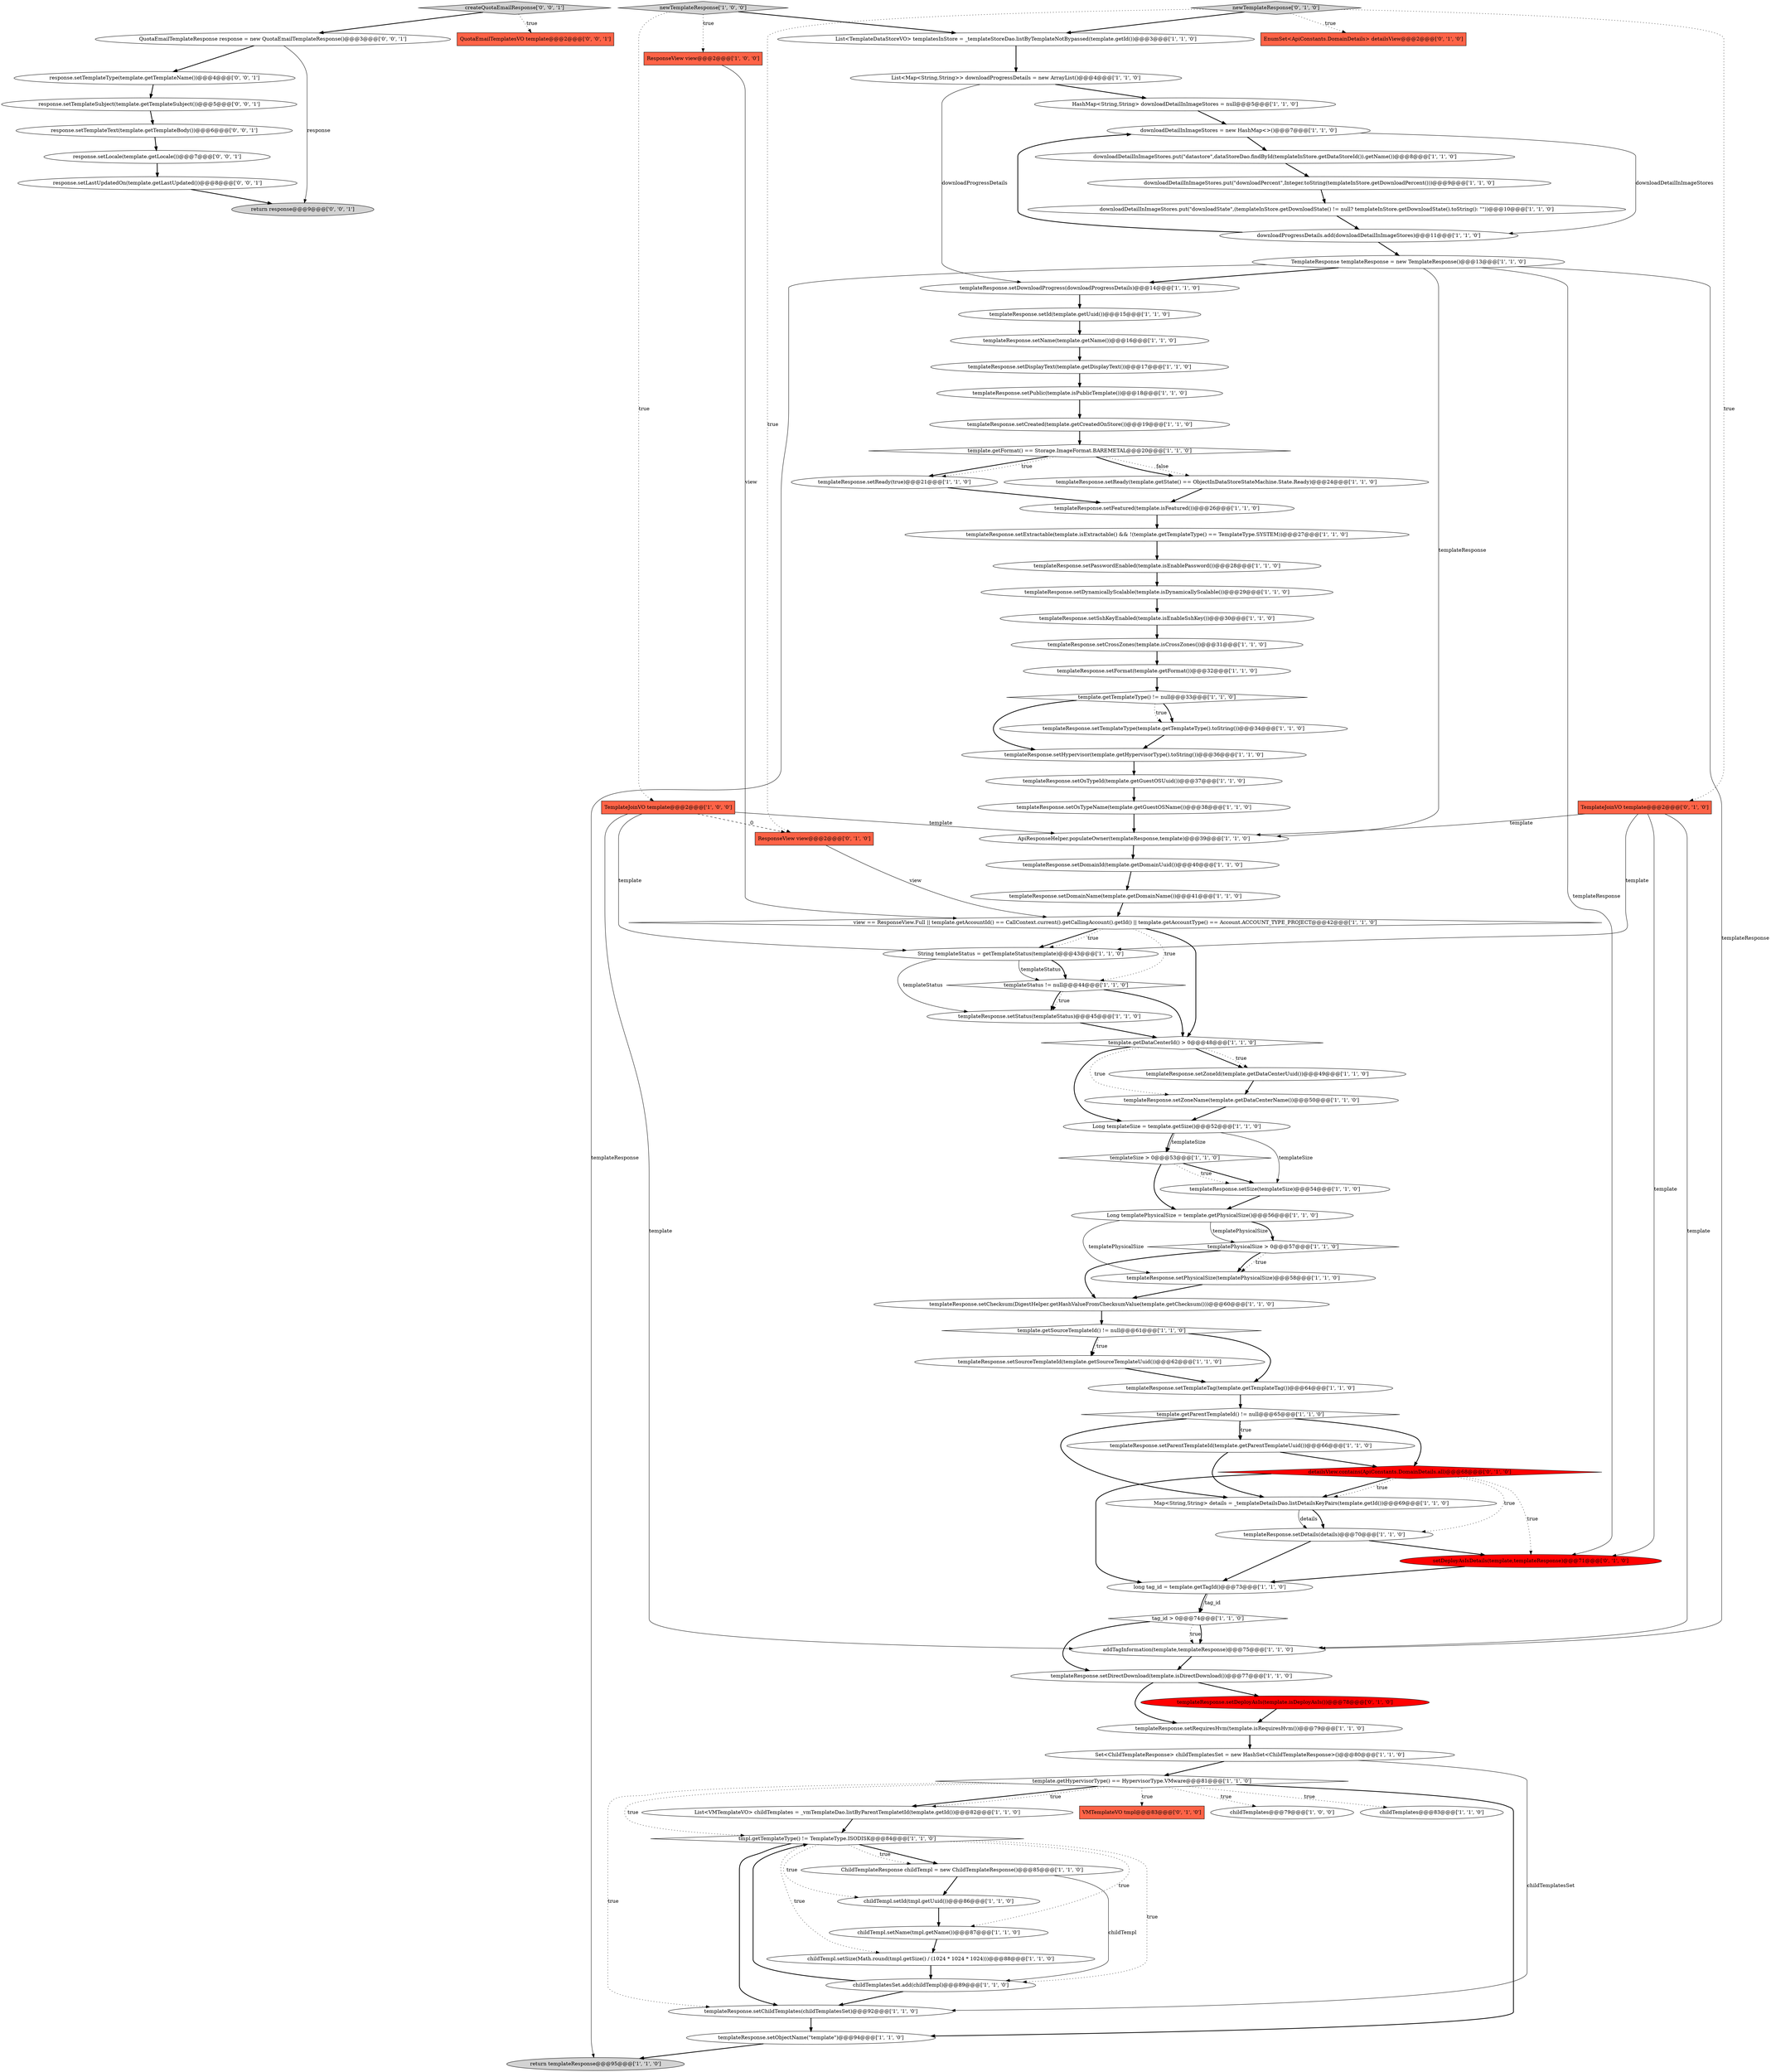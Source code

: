 digraph {
92 [style = filled, label = "response.setTemplateSubject(template.getTemplateSubject())@@@5@@@['0', '0', '1']", fillcolor = white, shape = ellipse image = "AAA0AAABBB3BBB"];
43 [style = filled, label = "templateResponse.setTemplateType(template.getTemplateType().toString())@@@34@@@['1', '1', '0']", fillcolor = white, shape = ellipse image = "AAA0AAABBB1BBB"];
3 [style = filled, label = "templateResponse.setSshKeyEnabled(template.isEnableSshKey())@@@30@@@['1', '1', '0']", fillcolor = white, shape = ellipse image = "AAA0AAABBB1BBB"];
17 [style = filled, label = "ApiResponseHelper.populateOwner(templateResponse,template)@@@39@@@['1', '1', '0']", fillcolor = white, shape = ellipse image = "AAA0AAABBB1BBB"];
62 [style = filled, label = "templateSize > 0@@@53@@@['1', '1', '0']", fillcolor = white, shape = diamond image = "AAA0AAABBB1BBB"];
14 [style = filled, label = "ChildTemplateResponse childTempl = new ChildTemplateResponse()@@@85@@@['1', '1', '0']", fillcolor = white, shape = ellipse image = "AAA0AAABBB1BBB"];
54 [style = filled, label = "templateResponse.setZoneName(template.getDataCenterName())@@@50@@@['1', '1', '0']", fillcolor = white, shape = ellipse image = "AAA0AAABBB1BBB"];
59 [style = filled, label = "templateStatus != null@@@44@@@['1', '1', '0']", fillcolor = white, shape = diamond image = "AAA0AAABBB1BBB"];
31 [style = filled, label = "downloadProgressDetails.add(downloadDetailInImageStores)@@@11@@@['1', '1', '0']", fillcolor = white, shape = ellipse image = "AAA0AAABBB1BBB"];
21 [style = filled, label = "childTemplates@@@79@@@['1', '0', '0']", fillcolor = white, shape = ellipse image = "AAA0AAABBB1BBB"];
56 [style = filled, label = "templateResponse.setPhysicalSize(templatePhysicalSize)@@@58@@@['1', '1', '0']", fillcolor = white, shape = ellipse image = "AAA0AAABBB1BBB"];
19 [style = filled, label = "templateResponse.setReady(template.getState() == ObjectInDataStoreStateMachine.State.Ready)@@@24@@@['1', '1', '0']", fillcolor = white, shape = ellipse image = "AAA0AAABBB1BBB"];
4 [style = filled, label = "templateResponse.setDomainId(template.getDomainUuid())@@@40@@@['1', '1', '0']", fillcolor = white, shape = ellipse image = "AAA0AAABBB1BBB"];
60 [style = filled, label = "List<TemplateDataStoreVO> templatesInStore = _templateStoreDao.listByTemplateNotBypassed(template.getId())@@@3@@@['1', '1', '0']", fillcolor = white, shape = ellipse image = "AAA0AAABBB1BBB"];
89 [style = filled, label = "response.setLocale(template.getLocale())@@@7@@@['0', '0', '1']", fillcolor = white, shape = ellipse image = "AAA0AAABBB3BBB"];
37 [style = filled, label = "templateResponse.setFormat(template.getFormat())@@@32@@@['1', '1', '0']", fillcolor = white, shape = ellipse image = "AAA0AAABBB1BBB"];
58 [style = filled, label = "templateResponse.setHypervisor(template.getHypervisorType().toString())@@@36@@@['1', '1', '0']", fillcolor = white, shape = ellipse image = "AAA0AAABBB1BBB"];
63 [style = filled, label = "return templateResponse@@@95@@@['1', '1', '0']", fillcolor = lightgray, shape = ellipse image = "AAA0AAABBB1BBB"];
68 [style = filled, label = "templateResponse.setDownloadProgress(downloadProgressDetails)@@@14@@@['1', '1', '0']", fillcolor = white, shape = ellipse image = "AAA0AAABBB1BBB"];
49 [style = filled, label = "tag_id > 0@@@74@@@['1', '1', '0']", fillcolor = white, shape = diamond image = "AAA0AAABBB1BBB"];
0 [style = filled, label = "ResponseView view@@@2@@@['1', '0', '0']", fillcolor = tomato, shape = box image = "AAA0AAABBB1BBB"];
9 [style = filled, label = "view == ResponseView.Full || template.getAccountId() == CallContext.current().getCallingAccount().getId() || template.getAccountType() == Account.ACCOUNT_TYPE_PROJECT@@@42@@@['1', '1', '0']", fillcolor = white, shape = diamond image = "AAA0AAABBB1BBB"];
74 [style = filled, label = "TemplateResponse templateResponse = new TemplateResponse()@@@13@@@['1', '1', '0']", fillcolor = white, shape = ellipse image = "AAA0AAABBB1BBB"];
34 [style = filled, label = "childTemplates@@@83@@@['1', '1', '0']", fillcolor = white, shape = ellipse image = "AAA0AAABBB1BBB"];
11 [style = filled, label = "template.getDataCenterId() > 0@@@48@@@['1', '1', '0']", fillcolor = white, shape = diamond image = "AAA0AAABBB1BBB"];
39 [style = filled, label = "templateResponse.setTemplateTag(template.getTemplateTag())@@@64@@@['1', '1', '0']", fillcolor = white, shape = ellipse image = "AAA0AAABBB1BBB"];
67 [style = filled, label = "Set<ChildTemplateResponse> childTemplatesSet = new HashSet<ChildTemplateResponse>()@@@80@@@['1', '1', '0']", fillcolor = white, shape = ellipse image = "AAA0AAABBB1BBB"];
52 [style = filled, label = "template.getHypervisorType() == HypervisorType.VMware@@@81@@@['1', '1', '0']", fillcolor = white, shape = diamond image = "AAA0AAABBB1BBB"];
78 [style = filled, label = "setDeployAsIsDetails(template,templateResponse)@@@71@@@['0', '1', '0']", fillcolor = red, shape = ellipse image = "AAA1AAABBB2BBB"];
66 [style = filled, label = "templateResponse.setName(template.getName())@@@16@@@['1', '1', '0']", fillcolor = white, shape = ellipse image = "AAA0AAABBB1BBB"];
1 [style = filled, label = "templateResponse.setSize(templateSize)@@@54@@@['1', '1', '0']", fillcolor = white, shape = ellipse image = "AAA0AAABBB1BBB"];
47 [style = filled, label = "childTemplatesSet.add(childTempl)@@@89@@@['1', '1', '0']", fillcolor = white, shape = ellipse image = "AAA0AAABBB1BBB"];
25 [style = filled, label = "Long templatePhysicalSize = template.getPhysicalSize()@@@56@@@['1', '1', '0']", fillcolor = white, shape = ellipse image = "AAA0AAABBB1BBB"];
24 [style = filled, label = "downloadDetailInImageStores.put(\"downloadPercent\",Integer.toString(templateInStore.getDownloadPercent()))@@@9@@@['1', '1', '0']", fillcolor = white, shape = ellipse image = "AAA0AAABBB1BBB"];
87 [style = filled, label = "response.setLastUpdatedOn(template.getLastUpdated())@@@8@@@['0', '0', '1']", fillcolor = white, shape = ellipse image = "AAA0AAABBB3BBB"];
45 [style = filled, label = "templateResponse.setId(template.getUuid())@@@15@@@['1', '1', '0']", fillcolor = white, shape = ellipse image = "AAA0AAABBB1BBB"];
35 [style = filled, label = "long tag_id = template.getTagId()@@@73@@@['1', '1', '0']", fillcolor = white, shape = ellipse image = "AAA0AAABBB1BBB"];
8 [style = filled, label = "childTempl.setName(tmpl.getName())@@@87@@@['1', '1', '0']", fillcolor = white, shape = ellipse image = "AAA0AAABBB1BBB"];
48 [style = filled, label = "template.getSourceTemplateId() != null@@@61@@@['1', '1', '0']", fillcolor = white, shape = diamond image = "AAA0AAABBB1BBB"];
5 [style = filled, label = "templatePhysicalSize > 0@@@57@@@['1', '1', '0']", fillcolor = white, shape = diamond image = "AAA0AAABBB1BBB"];
6 [style = filled, label = "template.getTemplateType() != null@@@33@@@['1', '1', '0']", fillcolor = white, shape = diamond image = "AAA0AAABBB1BBB"];
83 [style = filled, label = "ResponseView view@@@2@@@['0', '1', '0']", fillcolor = tomato, shape = box image = "AAA1AAABBB2BBB"];
51 [style = filled, label = "templateResponse.setCrossZones(template.isCrossZones())@@@31@@@['1', '1', '0']", fillcolor = white, shape = ellipse image = "AAA0AAABBB1BBB"];
22 [style = filled, label = "templateResponse.setObjectName(\"template\")@@@94@@@['1', '1', '0']", fillcolor = white, shape = ellipse image = "AAA0AAABBB1BBB"];
42 [style = filled, label = "List<VMTemplateVO> childTemplates = _vmTemplateDao.listByParentTemplatetId(template.getId())@@@82@@@['1', '1', '0']", fillcolor = white, shape = ellipse image = "AAA0AAABBB1BBB"];
82 [style = filled, label = "detailsView.contains(ApiConstants.DomainDetails.all)@@@68@@@['0', '1', '0']", fillcolor = red, shape = diamond image = "AAA1AAABBB2BBB"];
57 [style = filled, label = "templateResponse.setParentTemplateId(template.getParentTemplateUuid())@@@66@@@['1', '1', '0']", fillcolor = white, shape = ellipse image = "AAA0AAABBB1BBB"];
44 [style = filled, label = "templateResponse.setChildTemplates(childTemplatesSet)@@@92@@@['1', '1', '0']", fillcolor = white, shape = ellipse image = "AAA0AAABBB1BBB"];
16 [style = filled, label = "templateResponse.setDisplayText(template.getDisplayText())@@@17@@@['1', '1', '0']", fillcolor = white, shape = ellipse image = "AAA0AAABBB1BBB"];
41 [style = filled, label = "templateResponse.setSourceTemplateId(template.getSourceTemplateUuid())@@@62@@@['1', '1', '0']", fillcolor = white, shape = ellipse image = "AAA0AAABBB1BBB"];
91 [style = filled, label = "response.setTemplateType(template.getTemplateName())@@@4@@@['0', '0', '1']", fillcolor = white, shape = ellipse image = "AAA0AAABBB3BBB"];
55 [style = filled, label = "templateResponse.setDetails(details)@@@70@@@['1', '1', '0']", fillcolor = white, shape = ellipse image = "AAA0AAABBB1BBB"];
65 [style = filled, label = "template.getParentTemplateId() != null@@@65@@@['1', '1', '0']", fillcolor = white, shape = diamond image = "AAA0AAABBB1BBB"];
26 [style = filled, label = "templateResponse.setCreated(template.getCreatedOnStore())@@@19@@@['1', '1', '0']", fillcolor = white, shape = ellipse image = "AAA0AAABBB1BBB"];
7 [style = filled, label = "templateResponse.setChecksum(DigestHelper.getHashValueFromChecksumValue(template.getChecksum()))@@@60@@@['1', '1', '0']", fillcolor = white, shape = ellipse image = "AAA0AAABBB1BBB"];
71 [style = filled, label = "tmpl.getTemplateType() != TemplateType.ISODISK@@@84@@@['1', '1', '0']", fillcolor = white, shape = diamond image = "AAA0AAABBB1BBB"];
84 [style = filled, label = "createQuotaEmailResponse['0', '0', '1']", fillcolor = lightgray, shape = diamond image = "AAA0AAABBB3BBB"];
28 [style = filled, label = "templateResponse.setDirectDownload(template.isDirectDownload())@@@77@@@['1', '1', '0']", fillcolor = white, shape = ellipse image = "AAA0AAABBB1BBB"];
79 [style = filled, label = "newTemplateResponse['0', '1', '0']", fillcolor = lightgray, shape = diamond image = "AAA0AAABBB2BBB"];
15 [style = filled, label = "downloadDetailInImageStores.put(\"datastore\",dataStoreDao.findById(templateInStore.getDataStoreId()).getName())@@@8@@@['1', '1', '0']", fillcolor = white, shape = ellipse image = "AAA0AAABBB1BBB"];
20 [style = filled, label = "Long templateSize = template.getSize()@@@52@@@['1', '1', '0']", fillcolor = white, shape = ellipse image = "AAA0AAABBB1BBB"];
50 [style = filled, label = "templateResponse.setDynamicallyScalable(template.isDynamicallyScalable())@@@29@@@['1', '1', '0']", fillcolor = white, shape = ellipse image = "AAA0AAABBB1BBB"];
12 [style = filled, label = "templateResponse.setPasswordEnabled(template.isEnablePassword())@@@28@@@['1', '1', '0']", fillcolor = white, shape = ellipse image = "AAA0AAABBB1BBB"];
18 [style = filled, label = "childTempl.setSize(Math.round(tmpl.getSize() / (1024 * 1024 * 1024)))@@@88@@@['1', '1', '0']", fillcolor = white, shape = ellipse image = "AAA0AAABBB1BBB"];
36 [style = filled, label = "downloadDetailInImageStores.put(\"downloadState\",(templateInStore.getDownloadState() != null? templateInStore.getDownloadState().toString(): \"\"))@@@10@@@['1', '1', '0']", fillcolor = white, shape = ellipse image = "AAA0AAABBB1BBB"];
73 [style = filled, label = "templateResponse.setDomainName(template.getDomainName())@@@41@@@['1', '1', '0']", fillcolor = white, shape = ellipse image = "AAA0AAABBB1BBB"];
76 [style = filled, label = "templateResponse.setDeployAsIs(template.isDeployAsIs())@@@78@@@['0', '1', '0']", fillcolor = red, shape = ellipse image = "AAA1AAABBB2BBB"];
27 [style = filled, label = "templateResponse.setStatus(templateStatus)@@@45@@@['1', '1', '0']", fillcolor = white, shape = ellipse image = "AAA0AAABBB1BBB"];
85 [style = filled, label = "response.setTemplateText(template.getTemplateBody())@@@6@@@['0', '0', '1']", fillcolor = white, shape = ellipse image = "AAA0AAABBB3BBB"];
23 [style = filled, label = "templateResponse.setPublic(template.isPublicTemplate())@@@18@@@['1', '1', '0']", fillcolor = white, shape = ellipse image = "AAA0AAABBB1BBB"];
32 [style = filled, label = "downloadDetailInImageStores = new HashMap<>()@@@7@@@['1', '1', '0']", fillcolor = white, shape = ellipse image = "AAA0AAABBB1BBB"];
90 [style = filled, label = "QuotaEmailTemplateResponse response = new QuotaEmailTemplateResponse()@@@3@@@['0', '0', '1']", fillcolor = white, shape = ellipse image = "AAA0AAABBB3BBB"];
75 [style = filled, label = "Map<String,String> details = _templateDetailsDao.listDetailsKeyPairs(template.getId())@@@69@@@['1', '1', '0']", fillcolor = white, shape = ellipse image = "AAA0AAABBB1BBB"];
86 [style = filled, label = "return response@@@9@@@['0', '0', '1']", fillcolor = lightgray, shape = ellipse image = "AAA0AAABBB3BBB"];
64 [style = filled, label = "templateResponse.setExtractable(template.isExtractable() && !(template.getTemplateType() == TemplateType.SYSTEM))@@@27@@@['1', '1', '0']", fillcolor = white, shape = ellipse image = "AAA0AAABBB1BBB"];
2 [style = filled, label = "template.getFormat() == Storage.ImageFormat.BAREMETAL@@@20@@@['1', '1', '0']", fillcolor = white, shape = diamond image = "AAA0AAABBB1BBB"];
38 [style = filled, label = "templateResponse.setOsTypeId(template.getGuestOSUuid())@@@37@@@['1', '1', '0']", fillcolor = white, shape = ellipse image = "AAA0AAABBB1BBB"];
72 [style = filled, label = "addTagInformation(template,templateResponse)@@@75@@@['1', '1', '0']", fillcolor = white, shape = ellipse image = "AAA0AAABBB1BBB"];
33 [style = filled, label = "templateResponse.setOsTypeName(template.getGuestOSName())@@@38@@@['1', '1', '0']", fillcolor = white, shape = ellipse image = "AAA0AAABBB1BBB"];
30 [style = filled, label = "HashMap<String,String> downloadDetailInImageStores = null@@@5@@@['1', '1', '0']", fillcolor = white, shape = ellipse image = "AAA0AAABBB1BBB"];
40 [style = filled, label = "newTemplateResponse['1', '0', '0']", fillcolor = lightgray, shape = diamond image = "AAA0AAABBB1BBB"];
46 [style = filled, label = "childTempl.setId(tmpl.getUuid())@@@86@@@['1', '1', '0']", fillcolor = white, shape = ellipse image = "AAA0AAABBB1BBB"];
53 [style = filled, label = "String templateStatus = getTemplateStatus(template)@@@43@@@['1', '1', '0']", fillcolor = white, shape = ellipse image = "AAA0AAABBB1BBB"];
88 [style = filled, label = "QuotaEmailTemplatesVO template@@@2@@@['0', '0', '1']", fillcolor = tomato, shape = box image = "AAA0AAABBB3BBB"];
81 [style = filled, label = "EnumSet<ApiConstants.DomainDetails> detailsView@@@2@@@['0', '1', '0']", fillcolor = tomato, shape = box image = "AAA0AAABBB2BBB"];
10 [style = filled, label = "List<Map<String,String>> downloadProgressDetails = new ArrayList()@@@4@@@['1', '1', '0']", fillcolor = white, shape = ellipse image = "AAA0AAABBB1BBB"];
69 [style = filled, label = "templateResponse.setZoneId(template.getDataCenterUuid())@@@49@@@['1', '1', '0']", fillcolor = white, shape = ellipse image = "AAA0AAABBB1BBB"];
13 [style = filled, label = "templateResponse.setFeatured(template.isFeatured())@@@26@@@['1', '1', '0']", fillcolor = white, shape = ellipse image = "AAA0AAABBB1BBB"];
29 [style = filled, label = "templateResponse.setRequiresHvm(template.isRequiresHvm())@@@79@@@['1', '1', '0']", fillcolor = white, shape = ellipse image = "AAA0AAABBB1BBB"];
80 [style = filled, label = "VMTemplateVO tmpl@@@83@@@['0', '1', '0']", fillcolor = tomato, shape = box image = "AAA0AAABBB2BBB"];
61 [style = filled, label = "templateResponse.setReady(true)@@@21@@@['1', '1', '0']", fillcolor = white, shape = ellipse image = "AAA0AAABBB1BBB"];
77 [style = filled, label = "TemplateJoinVO template@@@2@@@['0', '1', '0']", fillcolor = tomato, shape = box image = "AAA0AAABBB2BBB"];
70 [style = filled, label = "TemplateJoinVO template@@@2@@@['1', '0', '0']", fillcolor = tomato, shape = box image = "AAA1AAABBB1BBB"];
9->53 [style = bold, label=""];
6->43 [style = bold, label=""];
42->71 [style = bold, label=""];
9->11 [style = bold, label=""];
71->44 [style = bold, label=""];
84->88 [style = dotted, label="true"];
65->57 [style = bold, label=""];
2->19 [style = dotted, label="false"];
11->69 [style = bold, label=""];
40->70 [style = dotted, label="true"];
89->87 [style = bold, label=""];
73->9 [style = bold, label=""];
77->17 [style = solid, label="template"];
7->48 [style = bold, label=""];
52->44 [style = dotted, label="true"];
31->74 [style = bold, label=""];
48->39 [style = bold, label=""];
70->53 [style = solid, label="template"];
2->61 [style = bold, label=""];
10->68 [style = solid, label="downloadProgressDetails"];
45->66 [style = bold, label=""];
70->72 [style = solid, label="template"];
25->5 [style = solid, label="templatePhysicalSize"];
14->46 [style = bold, label=""];
22->63 [style = bold, label=""];
82->75 [style = bold, label=""];
83->9 [style = solid, label="view"];
20->62 [style = bold, label=""];
70->83 [style = dashed, label="0"];
79->77 [style = dotted, label="true"];
77->72 [style = solid, label="template"];
56->7 [style = bold, label=""];
77->53 [style = solid, label="template"];
71->47 [style = dotted, label="true"];
9->53 [style = dotted, label="true"];
43->58 [style = bold, label=""];
67->52 [style = bold, label=""];
52->71 [style = dotted, label="true"];
4->73 [style = bold, label=""];
74->17 [style = solid, label="templateResponse"];
48->41 [style = bold, label=""];
64->12 [style = bold, label=""];
52->21 [style = dotted, label="true"];
8->18 [style = bold, label=""];
0->9 [style = solid, label="view"];
92->85 [style = bold, label=""];
62->25 [style = bold, label=""];
36->31 [style = bold, label=""];
11->54 [style = dotted, label="true"];
50->3 [style = bold, label=""];
65->75 [style = bold, label=""];
61->13 [style = bold, label=""];
3->51 [style = bold, label=""];
79->81 [style = dotted, label="true"];
53->59 [style = solid, label="templateStatus"];
11->69 [style = dotted, label="true"];
52->42 [style = bold, label=""];
59->11 [style = bold, label=""];
71->46 [style = dotted, label="true"];
19->13 [style = bold, label=""];
27->11 [style = bold, label=""];
78->35 [style = bold, label=""];
71->14 [style = bold, label=""];
6->43 [style = dotted, label="true"];
20->62 [style = solid, label="templateSize"];
68->45 [style = bold, label=""];
9->59 [style = dotted, label="true"];
47->44 [style = bold, label=""];
5->7 [style = bold, label=""];
44->22 [style = bold, label=""];
74->78 [style = solid, label="templateResponse"];
74->63 [style = solid, label="templateResponse"];
38->33 [style = bold, label=""];
55->35 [style = bold, label=""];
79->60 [style = bold, label=""];
71->8 [style = dotted, label="true"];
20->1 [style = solid, label="templateSize"];
90->91 [style = bold, label=""];
48->41 [style = dotted, label="true"];
84->90 [style = bold, label=""];
25->56 [style = solid, label="templatePhysicalSize"];
75->55 [style = bold, label=""];
28->29 [style = bold, label=""];
59->27 [style = bold, label=""];
13->64 [style = bold, label=""];
62->1 [style = bold, label=""];
52->80 [style = dotted, label="true"];
18->47 [style = bold, label=""];
31->32 [style = bold, label=""];
49->28 [style = bold, label=""];
52->42 [style = dotted, label="true"];
30->32 [style = bold, label=""];
35->49 [style = bold, label=""];
16->23 [style = bold, label=""];
52->22 [style = bold, label=""];
76->29 [style = bold, label=""];
59->27 [style = dotted, label="true"];
58->38 [style = bold, label=""];
53->27 [style = solid, label="templateStatus"];
51->37 [style = bold, label=""];
71->14 [style = dotted, label="true"];
77->78 [style = solid, label="template"];
66->16 [style = bold, label=""];
46->8 [style = bold, label=""];
72->28 [style = bold, label=""];
74->68 [style = bold, label=""];
25->5 [style = bold, label=""];
82->75 [style = dotted, label="true"];
57->82 [style = bold, label=""];
87->86 [style = bold, label=""];
35->49 [style = solid, label="tag_id"];
90->86 [style = solid, label="response"];
82->35 [style = bold, label=""];
74->72 [style = solid, label="templateResponse"];
1->25 [style = bold, label=""];
32->31 [style = solid, label="downloadDetailInImageStores"];
10->30 [style = bold, label=""];
17->4 [style = bold, label=""];
2->61 [style = dotted, label="true"];
91->92 [style = bold, label=""];
33->17 [style = bold, label=""];
62->1 [style = dotted, label="true"];
55->78 [style = bold, label=""];
11->20 [style = bold, label=""];
12->50 [style = bold, label=""];
2->19 [style = bold, label=""];
29->67 [style = bold, label=""];
28->76 [style = bold, label=""];
5->56 [style = bold, label=""];
52->34 [style = dotted, label="true"];
5->56 [style = dotted, label="true"];
82->55 [style = dotted, label="true"];
69->54 [style = bold, label=""];
67->44 [style = solid, label="childTemplatesSet"];
23->26 [style = bold, label=""];
49->72 [style = dotted, label="true"];
54->20 [style = bold, label=""];
79->83 [style = dotted, label="true"];
37->6 [style = bold, label=""];
57->75 [style = bold, label=""];
39->65 [style = bold, label=""];
40->0 [style = dotted, label="true"];
47->71 [style = bold, label=""];
82->78 [style = dotted, label="true"];
24->36 [style = bold, label=""];
26->2 [style = bold, label=""];
53->59 [style = bold, label=""];
85->89 [style = bold, label=""];
15->24 [style = bold, label=""];
32->15 [style = bold, label=""];
75->55 [style = solid, label="details"];
60->10 [style = bold, label=""];
6->58 [style = bold, label=""];
41->39 [style = bold, label=""];
40->60 [style = bold, label=""];
65->82 [style = bold, label=""];
14->47 [style = solid, label="childTempl"];
65->57 [style = dotted, label="true"];
71->18 [style = dotted, label="true"];
70->17 [style = solid, label="template"];
49->72 [style = bold, label=""];
}
